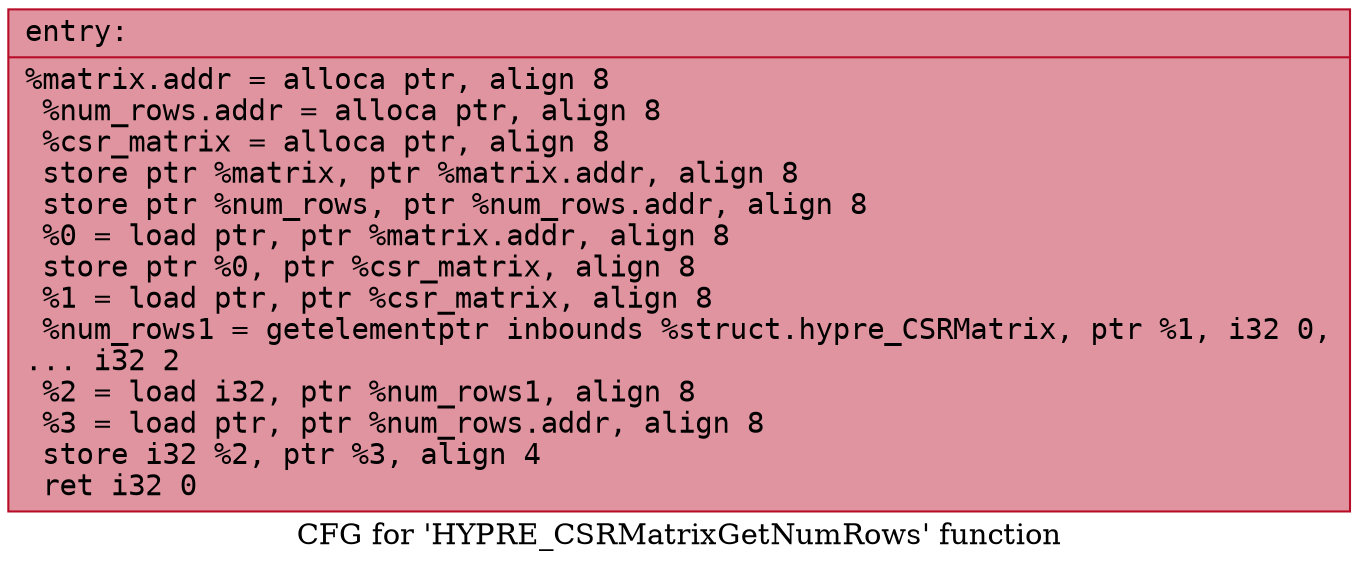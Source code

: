 digraph "CFG for 'HYPRE_CSRMatrixGetNumRows' function" {
	label="CFG for 'HYPRE_CSRMatrixGetNumRows' function";

	Node0x55b87af385c0 [shape=record,color="#b70d28ff", style=filled, fillcolor="#b70d2870" fontname="Courier",label="{entry:\l|  %matrix.addr = alloca ptr, align 8\l  %num_rows.addr = alloca ptr, align 8\l  %csr_matrix = alloca ptr, align 8\l  store ptr %matrix, ptr %matrix.addr, align 8\l  store ptr %num_rows, ptr %num_rows.addr, align 8\l  %0 = load ptr, ptr %matrix.addr, align 8\l  store ptr %0, ptr %csr_matrix, align 8\l  %1 = load ptr, ptr %csr_matrix, align 8\l  %num_rows1 = getelementptr inbounds %struct.hypre_CSRMatrix, ptr %1, i32 0,\l... i32 2\l  %2 = load i32, ptr %num_rows1, align 8\l  %3 = load ptr, ptr %num_rows.addr, align 8\l  store i32 %2, ptr %3, align 4\l  ret i32 0\l}"];
}
